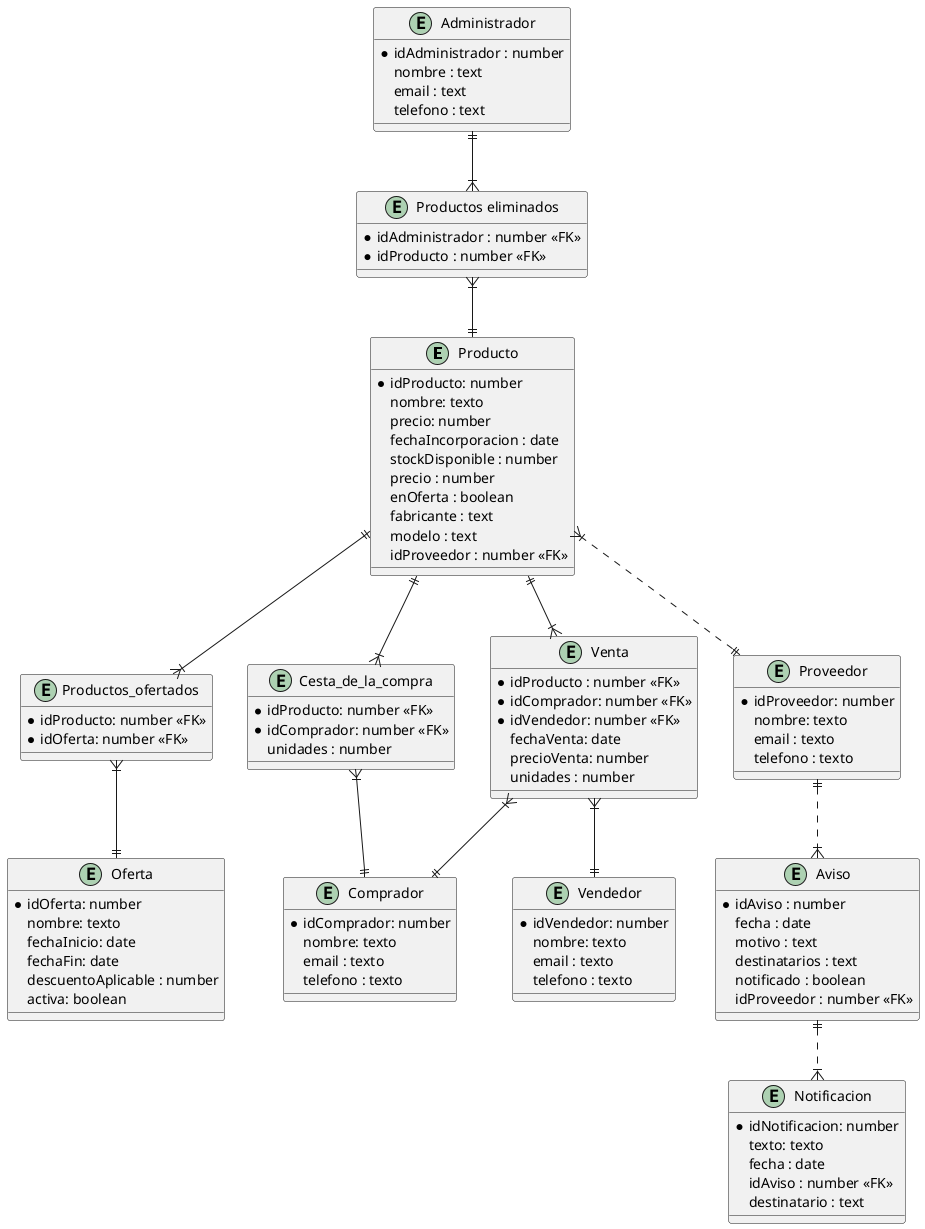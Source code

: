 @startuml supuesto2E-R

entity "Producto"{
    * idProducto: number
    nombre: texto
    precio: number
    fechaIncorporacion : date
    stockDisponible : number
    precio : number
    enOferta : boolean
    fabricante : text
    modelo : text
    idProveedor : number <<FK>>
}

entity "Comprador"{
    * idComprador: number
    nombre: texto
    email : texto
    telefono : texto
}

entity "Cesta_de_la_compra"{
    * idProducto: number <<FK>>
    * idComprador: number <<FK>>
    unidades : number
}

entity "Productos_ofertados"{
    * idProducto: number <<FK>>
    * idOferta: number <<FK>>
}

entity "Vendedor"{
    * idVendedor: number
    nombre: texto
    email : texto
    telefono : texto
}

entity "Proveedor"{
    * idProveedor: number
    nombre: texto
    email : texto
    telefono : texto
}

entity "Oferta"{
    * idOferta: number
    nombre: texto
    fechaInicio: date 
    fechaFin: date 
    descuentoAplicable : number
    activa: boolean
}

entity "Notificacion"{
    * idNotificacion: number
    texto: texto
    fecha : date
    idAviso : number <<FK>>
    destinatario : text
}

entity "Venta" {
    * idProducto : number <<FK>>
    * idComprador: number <<FK>>
    * idVendedor: number <<FK>>
    fechaVenta: date
    precioVenta: number
    unidades : number
}

entity "Aviso" as Aviso {
    * idAviso : number
    fecha : date
    motivo : text
    destinatarios : text
    notificado : boolean
    idProveedor : number <<FK>>
}

entity "Administrador" as Administrador{
    * idAdministrador : number
    nombre : text
    email : text
    telefono : text
}

entity "Productos eliminados" as AEP{
    * idAdministrador : number <<FK>>
    * idProducto : number <<FK>>
}


Producto ||--|{ Cesta_de_la_compra
Cesta_de_la_compra }|--|| Comprador

Producto ||--|{ Productos_ofertados
Productos_ofertados }|--|| Oferta

Producto }|..|| Proveedor
Proveedor ||..|{ Aviso

Producto ||--|{ Venta
Venta }|--|| Vendedor
Venta }|--|| Comprador

Aviso ||..|{ Notificacion

Administrador ||--|{ AEP
AEP }|--|| Producto
